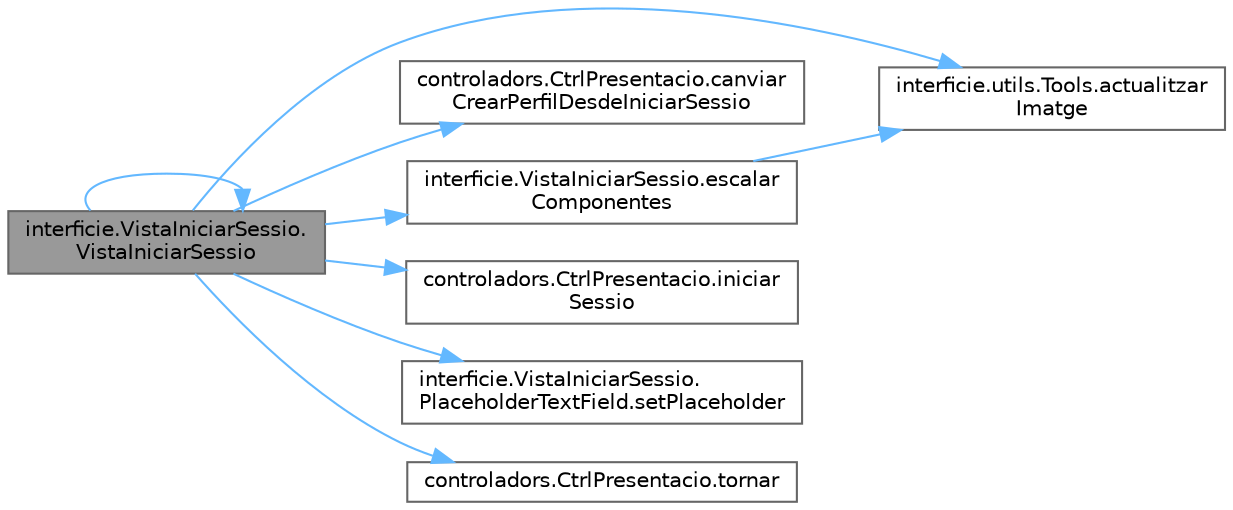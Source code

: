 digraph "interficie.VistaIniciarSessio.VistaIniciarSessio"
{
 // INTERACTIVE_SVG=YES
 // LATEX_PDF_SIZE
  bgcolor="transparent";
  edge [fontname=Helvetica,fontsize=10,labelfontname=Helvetica,labelfontsize=10];
  node [fontname=Helvetica,fontsize=10,shape=box,height=0.2,width=0.4];
  rankdir="LR";
  Node1 [id="Node000001",label="interficie.VistaIniciarSessio.\lVistaIniciarSessio",height=0.2,width=0.4,color="gray40", fillcolor="grey60", style="filled", fontcolor="black",tooltip="Constructor que crea la vista d'iniciar sessió."];
  Node1 -> Node2 [id="edge1_Node000001_Node000002",color="steelblue1",style="solid",tooltip=" "];
  Node2 [id="Node000002",label="interficie.utils.Tools.actualitzar\lImatge",height=0.2,width=0.4,color="grey40", fillcolor="white", style="filled",URL="$classinterficie_1_1utils_1_1_tools.html#aad14ef36a2a433a18d49c46a83531892",tooltip="Actualitza la imatge d'un JLabel redimensionant-la per adaptar-se a les mides màximes indicades mante..."];
  Node1 -> Node3 [id="edge2_Node000001_Node000003",color="steelblue1",style="solid",tooltip=" "];
  Node3 [id="Node000003",label="controladors.CtrlPresentacio.canviar\lCrearPerfilDesdeIniciarSessio",height=0.2,width=0.4,color="grey40", fillcolor="white", style="filled",URL="$classcontroladors_1_1_ctrl_presentacio.html#a28d8149aa0fa44a898679b6a03d59ba0",tooltip="Canvia la vista des de VistaIniciarSessio a VistaCrearPerfil."];
  Node1 -> Node4 [id="edge3_Node000001_Node000004",color="steelblue1",style="solid",tooltip=" "];
  Node4 [id="Node000004",label="interficie.VistaIniciarSessio.escalar\lComponentes",height=0.2,width=0.4,color="grey40", fillcolor="white", style="filled",URL="$classinterficie_1_1_vista_iniciar_sessio.html#a71d2fc69c337099df6c2a8ba9c34eca0",tooltip="Escala i recol·loca els components en funció de la mida actual de la finestra."];
  Node4 -> Node2 [id="edge4_Node000004_Node000002",color="steelblue1",style="solid",tooltip=" "];
  Node1 -> Node5 [id="edge5_Node000001_Node000005",color="steelblue1",style="solid",tooltip=" "];
  Node5 [id="Node000005",label="controladors.CtrlPresentacio.iniciar\lSessio",height=0.2,width=0.4,color="grey40", fillcolor="white", style="filled",URL="$classcontroladors_1_1_ctrl_presentacio.html#ada9c0d9a25124701e9b640403d3ffd6c",tooltip="Inicia una sessió amb l'usuari especificat."];
  Node1 -> Node6 [id="edge6_Node000001_Node000006",color="steelblue1",style="solid",tooltip=" "];
  Node6 [id="Node000006",label="interficie.VistaIniciarSessio.\lPlaceholderTextField.setPlaceholder",height=0.2,width=0.4,color="grey40", fillcolor="white", style="filled",URL="$classinterficie_1_1_vista_iniciar_sessio_1_1_placeholder_text_field.html#a4ea5492510e5e0fa948ae59b04477524",tooltip="Estableix el text placeholder que es mostrarà quan el camp estigui buit."];
  Node1 -> Node7 [id="edge7_Node000001_Node000007",color="steelblue1",style="solid",tooltip=" "];
  Node7 [id="Node000007",label="controladors.CtrlPresentacio.tornar",height=0.2,width=0.4,color="grey40", fillcolor="white", style="filled",URL="$classcontroladors_1_1_ctrl_presentacio.html#a66901a833c124fd1acc592cea93f4e6d",tooltip="Torna a la vista anterior a l'actual."];
  Node1 -> Node1 [id="edge8_Node000001_Node000001",color="steelblue1",style="solid",tooltip=" "];
}
